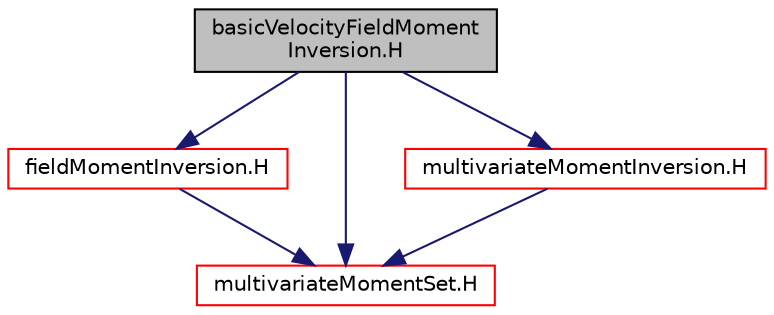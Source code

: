digraph "basicVelocityFieldMomentInversion.H"
{
  bgcolor="transparent";
  edge [fontname="Helvetica",fontsize="10",labelfontname="Helvetica",labelfontsize="10"];
  node [fontname="Helvetica",fontsize="10",shape=record];
  Node0 [label="basicVelocityFieldMoment\lInversion.H",height=0.2,width=0.4,color="black", fillcolor="grey75", style="filled", fontcolor="black"];
  Node0 -> Node1 [color="midnightblue",fontsize="10",style="solid",fontname="Helvetica"];
  Node1 [label="fieldMomentInversion.H",height=0.2,width=0.4,color="red",URL="$a00050.html"];
  Node1 -> Node17 [color="midnightblue",fontsize="10",style="solid",fontname="Helvetica"];
  Node17 [label="multivariateMomentSet.H",height=0.2,width=0.4,color="red",URL="$a00341.html"];
  Node0 -> Node17 [color="midnightblue",fontsize="10",style="solid",fontname="Helvetica"];
  Node0 -> Node32 [color="midnightblue",fontsize="10",style="solid",fontname="Helvetica"];
  Node32 [label="multivariateMomentInversion.H",height=0.2,width=0.4,color="red",URL="$a00221.html"];
  Node32 -> Node17 [color="midnightblue",fontsize="10",style="solid",fontname="Helvetica"];
}
